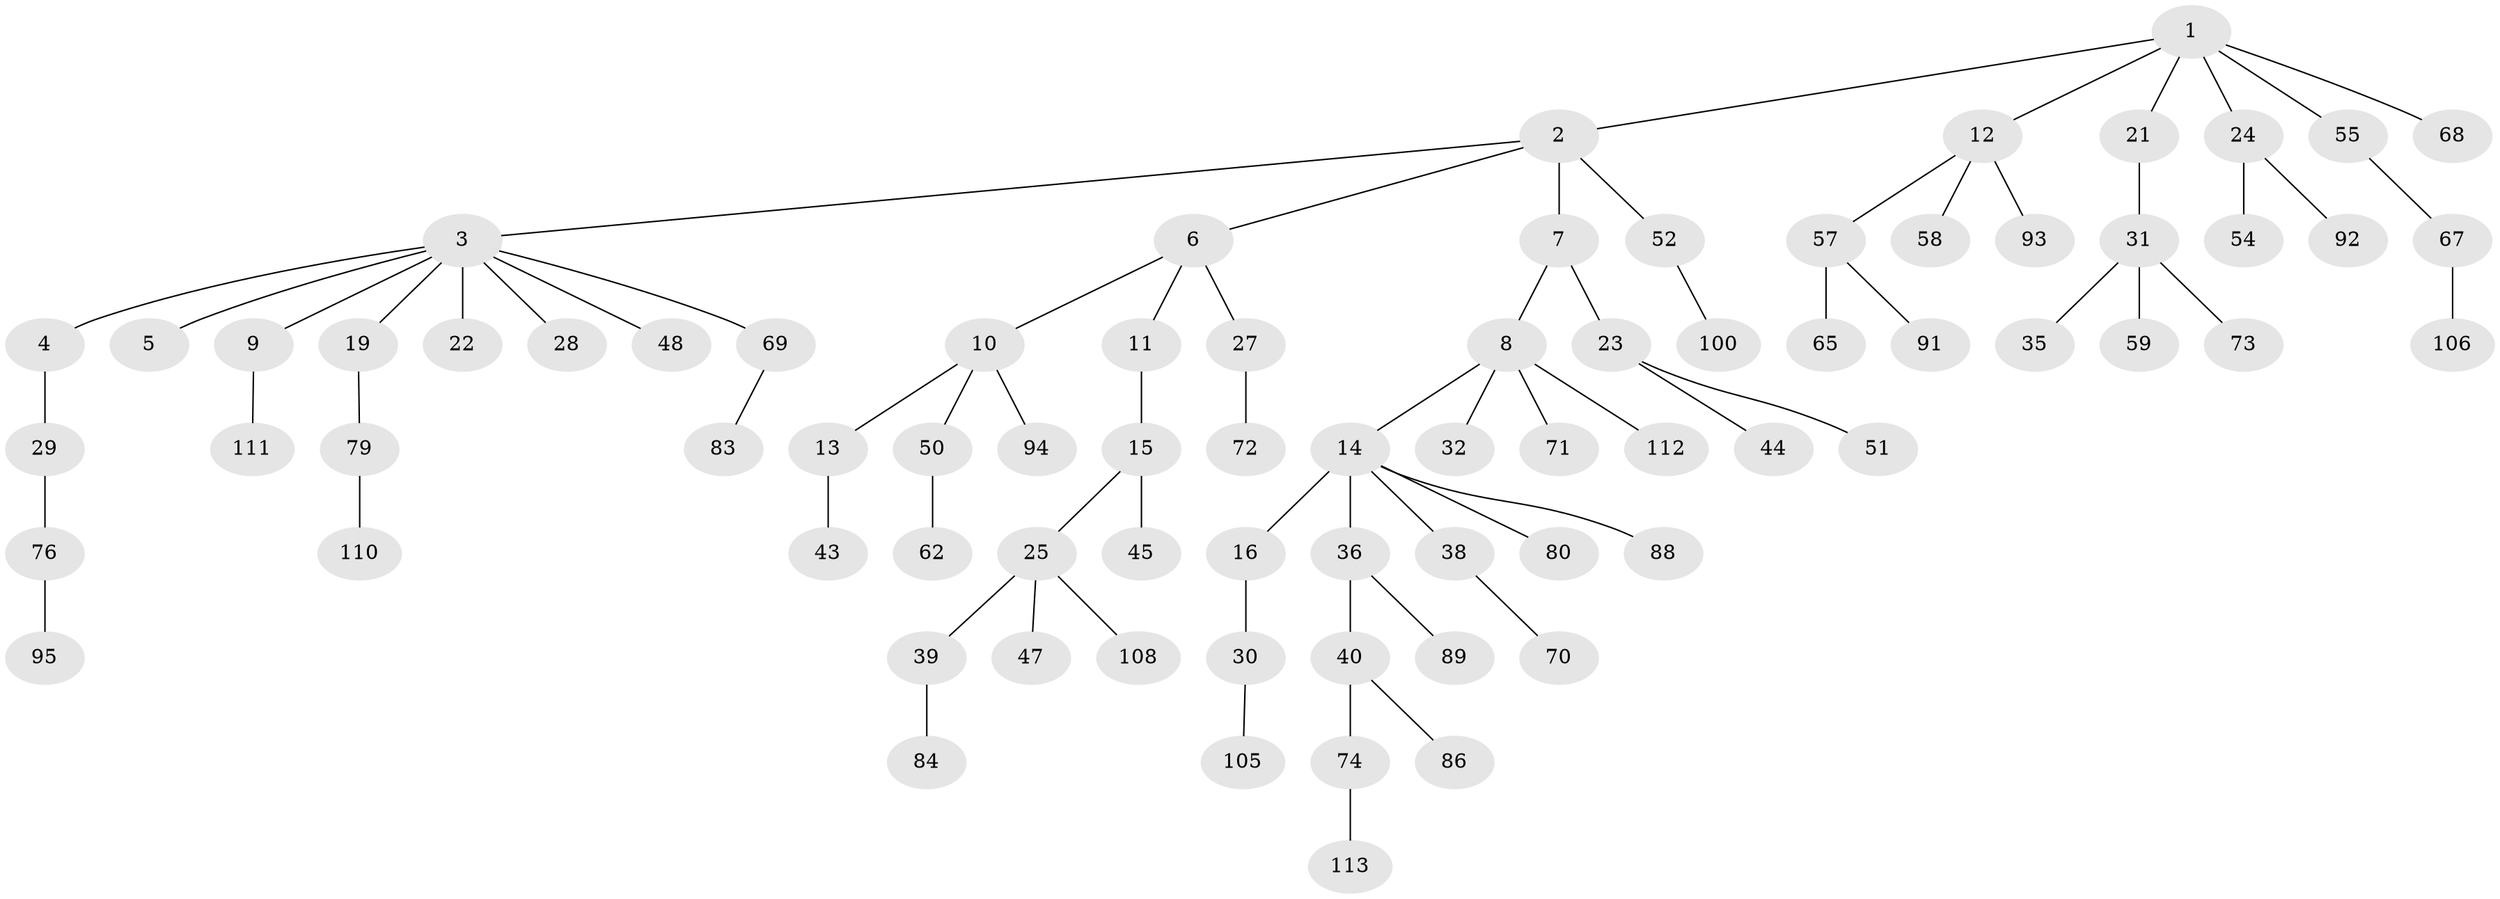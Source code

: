 // original degree distribution, {6: 0.02654867256637168, 8: 0.008849557522123894, 3: 0.11504424778761062, 1: 0.49557522123893805, 4: 0.061946902654867256, 2: 0.26548672566371684, 5: 0.02654867256637168}
// Generated by graph-tools (version 1.1) at 2025/42/03/06/25 10:42:02]
// undirected, 77 vertices, 76 edges
graph export_dot {
graph [start="1"]
  node [color=gray90,style=filled];
  1 [super="+56"];
  2 [super="+103"];
  3 [super="+18"];
  4 [super="+85"];
  5;
  6;
  7 [super="+96"];
  8 [super="+63"];
  9 [super="+102"];
  10 [super="+20"];
  11;
  12 [super="+49"];
  13 [super="+107"];
  14 [super="+17"];
  15 [super="+104"];
  16 [super="+26"];
  19 [super="+37"];
  21;
  22;
  23 [super="+64"];
  24 [super="+34"];
  25 [super="+46"];
  27 [super="+41"];
  28;
  29 [super="+33"];
  30 [super="+42"];
  31;
  32;
  35;
  36 [super="+87"];
  38;
  39 [super="+109"];
  40 [super="+53"];
  43;
  44 [super="+61"];
  45 [super="+78"];
  47;
  48;
  50;
  51;
  52 [super="+60"];
  54 [super="+77"];
  55 [super="+82"];
  57;
  58;
  59;
  62;
  65 [super="+66"];
  67;
  68;
  69 [super="+75"];
  70;
  71;
  72 [super="+81"];
  73 [super="+98"];
  74;
  76 [super="+90"];
  79 [super="+99"];
  80;
  83;
  84;
  86;
  88;
  89 [super="+101"];
  91 [super="+97"];
  92;
  93;
  94;
  95;
  100;
  105;
  106;
  108;
  110;
  111;
  112;
  113;
  1 -- 2;
  1 -- 12;
  1 -- 21;
  1 -- 24;
  1 -- 55;
  1 -- 68;
  2 -- 3;
  2 -- 6;
  2 -- 7;
  2 -- 52;
  3 -- 4;
  3 -- 5;
  3 -- 9;
  3 -- 19;
  3 -- 28;
  3 -- 69;
  3 -- 48;
  3 -- 22;
  4 -- 29;
  6 -- 10;
  6 -- 11;
  6 -- 27;
  7 -- 8;
  7 -- 23;
  8 -- 14;
  8 -- 32;
  8 -- 71;
  8 -- 112;
  9 -- 111;
  10 -- 13;
  10 -- 50;
  10 -- 94;
  11 -- 15;
  12 -- 57;
  12 -- 58;
  12 -- 93;
  13 -- 43;
  14 -- 16;
  14 -- 36;
  14 -- 88;
  14 -- 80;
  14 -- 38;
  15 -- 25;
  15 -- 45;
  16 -- 30;
  19 -- 79;
  21 -- 31;
  23 -- 44;
  23 -- 51;
  24 -- 54;
  24 -- 92;
  25 -- 39;
  25 -- 47;
  25 -- 108;
  27 -- 72;
  29 -- 76;
  30 -- 105;
  31 -- 35;
  31 -- 59;
  31 -- 73;
  36 -- 40;
  36 -- 89;
  38 -- 70;
  39 -- 84;
  40 -- 74;
  40 -- 86;
  50 -- 62;
  52 -- 100;
  55 -- 67;
  57 -- 65;
  57 -- 91;
  67 -- 106;
  69 -- 83;
  74 -- 113;
  76 -- 95;
  79 -- 110;
}
